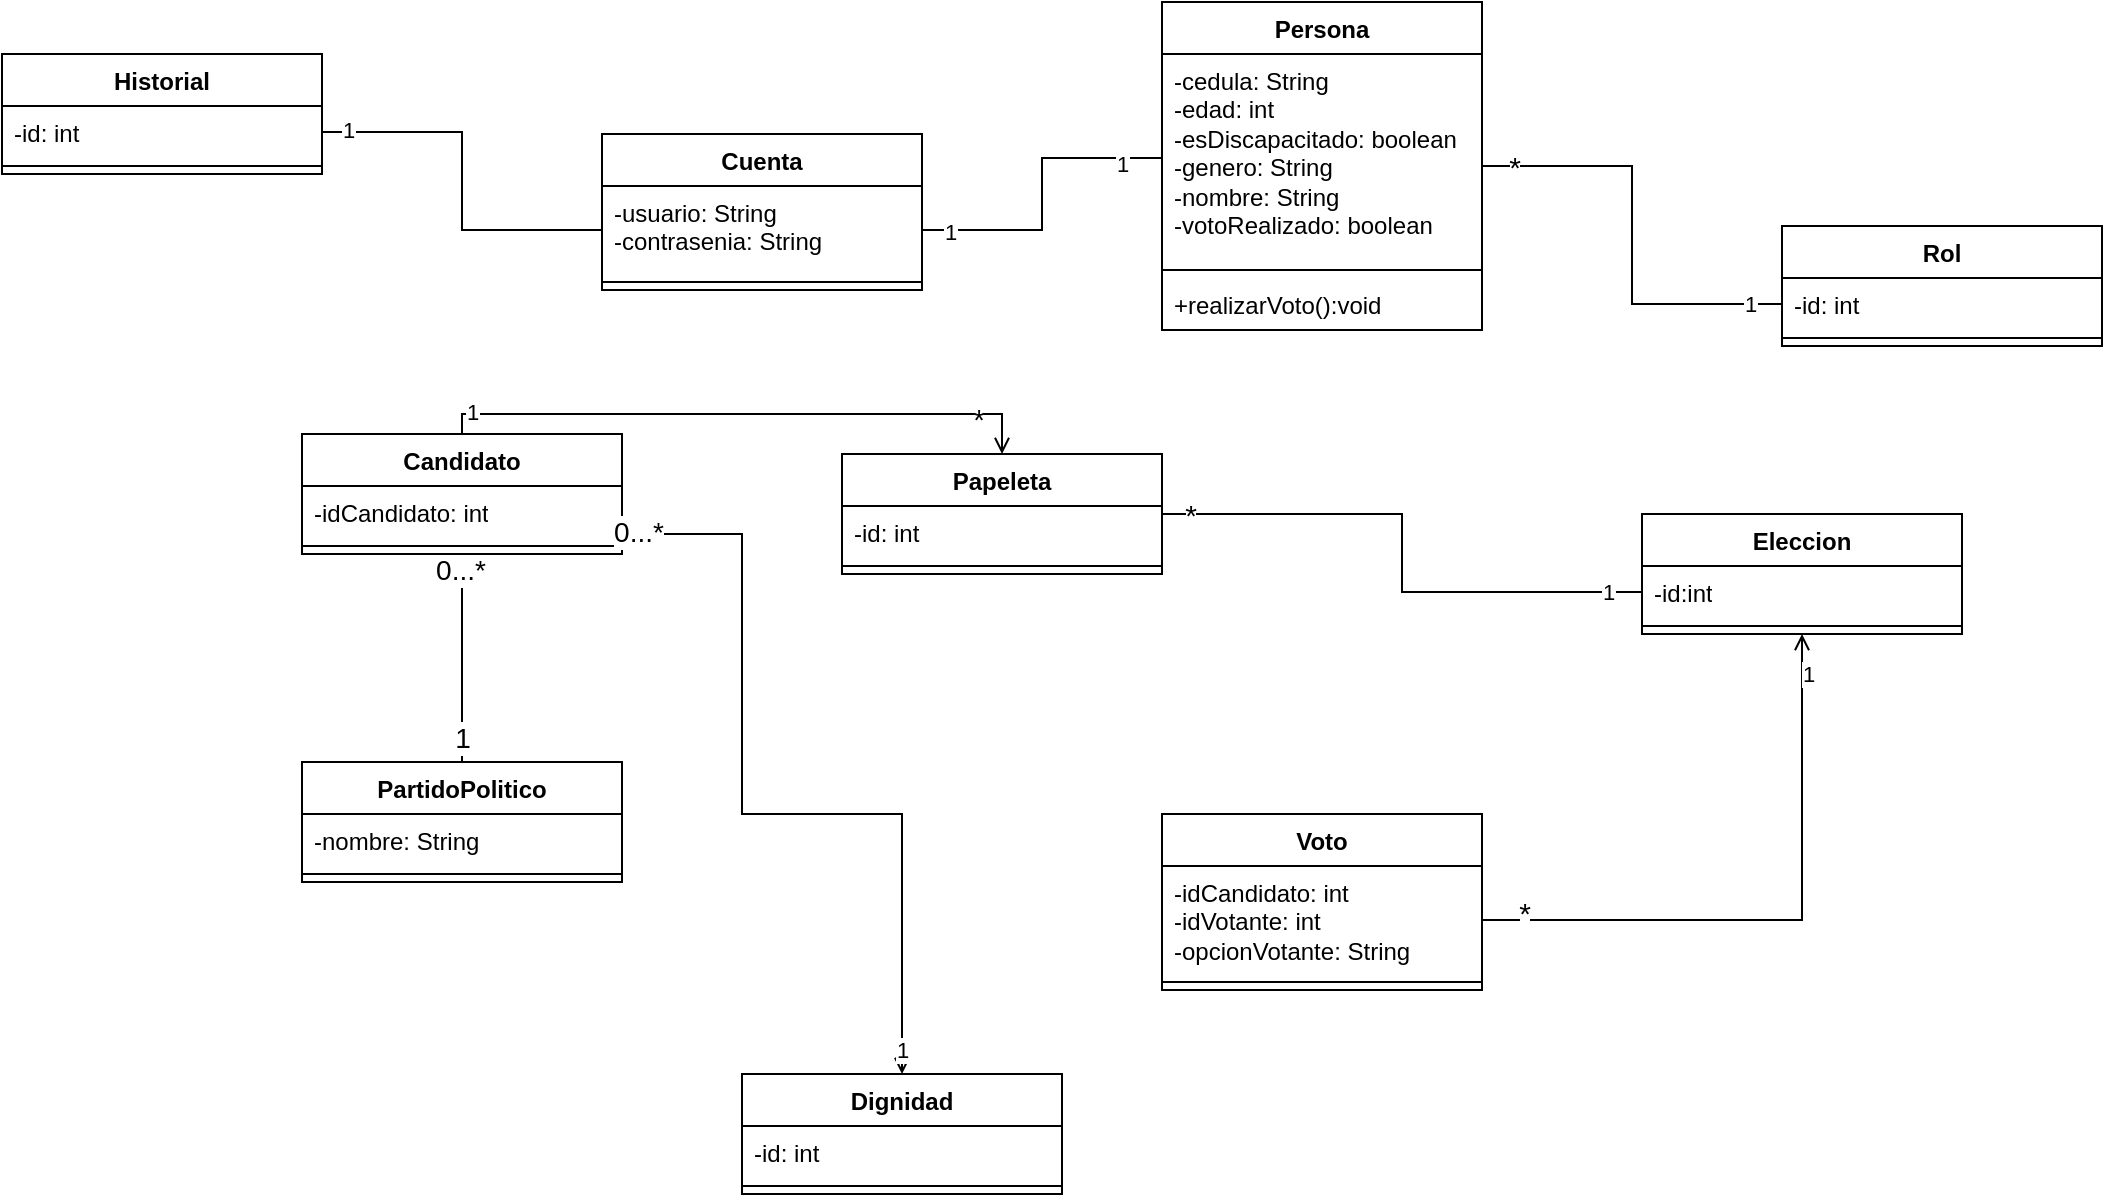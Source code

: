 <mxfile version="21.5.0" type="github">
  <diagram name="Página-1" id="prHyPreBUG_5E3eLT4iP">
    <mxGraphModel dx="954" dy="630" grid="1" gridSize="10" guides="1" tooltips="1" connect="1" arrows="1" fold="1" page="1" pageScale="1" pageWidth="1169" pageHeight="1654" math="0" shadow="0">
      <root>
        <mxCell id="0" />
        <mxCell id="1" parent="0" />
        <mxCell id="Y1fotiqVOqHZ8sBEhJWd-53" style="edgeStyle=orthogonalEdgeStyle;rounded=0;orthogonalLoop=1;jettySize=auto;html=1;entryX=0;entryY=0.5;entryDx=0;entryDy=0;endArrow=none;endFill=0;" parent="1" source="Y1fotiqVOqHZ8sBEhJWd-1" target="Y1fotiqVOqHZ8sBEhJWd-14" edge="1">
          <mxGeometry relative="1" as="geometry" />
        </mxCell>
        <mxCell id="Y1fotiqVOqHZ8sBEhJWd-60" value="1" style="edgeLabel;html=1;align=center;verticalAlign=middle;resizable=0;points=[];fontSize=11;fontFamily=Helvetica;fontColor=default;" parent="Y1fotiqVOqHZ8sBEhJWd-53" vertex="1" connectable="0">
          <mxGeometry x="0.878" relative="1" as="geometry">
            <mxPoint as="offset" />
          </mxGeometry>
        </mxCell>
        <mxCell id="Y1fotiqVOqHZ8sBEhJWd-62" value="&lt;font style=&quot;font-size: 15px;&quot;&gt;*&lt;/font&gt;" style="edgeLabel;html=1;align=center;verticalAlign=middle;resizable=0;points=[];fontSize=11;fontFamily=Helvetica;fontColor=default;" parent="Y1fotiqVOqHZ8sBEhJWd-53" vertex="1" connectable="0">
          <mxGeometry x="-0.9" relative="1" as="geometry">
            <mxPoint as="offset" />
          </mxGeometry>
        </mxCell>
        <mxCell id="Y1fotiqVOqHZ8sBEhJWd-1" value="Papeleta" style="swimlane;fontStyle=1;align=center;verticalAlign=top;childLayout=stackLayout;horizontal=1;startSize=26;horizontalStack=0;resizeParent=1;resizeParentMax=0;resizeLast=0;collapsible=1;marginBottom=0;whiteSpace=wrap;html=1;" parent="1" vertex="1">
          <mxGeometry x="460" y="240" width="160" height="60" as="geometry" />
        </mxCell>
        <mxCell id="Y1fotiqVOqHZ8sBEhJWd-2" value="-id: int" style="text;strokeColor=none;fillColor=none;align=left;verticalAlign=top;spacingLeft=4;spacingRight=4;overflow=hidden;rotatable=0;points=[[0,0.5],[1,0.5]];portConstraint=eastwest;whiteSpace=wrap;html=1;" parent="Y1fotiqVOqHZ8sBEhJWd-1" vertex="1">
          <mxGeometry y="26" width="160" height="26" as="geometry" />
        </mxCell>
        <mxCell id="Y1fotiqVOqHZ8sBEhJWd-3" value="" style="line;strokeWidth=1;fillColor=none;align=left;verticalAlign=middle;spacingTop=-1;spacingLeft=3;spacingRight=3;rotatable=0;labelPosition=right;points=[];portConstraint=eastwest;strokeColor=inherit;" parent="Y1fotiqVOqHZ8sBEhJWd-1" vertex="1">
          <mxGeometry y="52" width="160" height="8" as="geometry" />
        </mxCell>
        <mxCell id="Y1fotiqVOqHZ8sBEhJWd-44" style="edgeStyle=orthogonalEdgeStyle;rounded=0;orthogonalLoop=1;jettySize=auto;html=1;entryX=0;entryY=0.5;entryDx=0;entryDy=0;endArrow=none;endFill=0;" parent="1" source="Y1fotiqVOqHZ8sBEhJWd-5" target="Y1fotiqVOqHZ8sBEhJWd-10" edge="1">
          <mxGeometry relative="1" as="geometry" />
        </mxCell>
        <mxCell id="Y1fotiqVOqHZ8sBEhJWd-56" value="1" style="edgeLabel;html=1;align=center;verticalAlign=middle;resizable=0;points=[];fontSize=11;fontFamily=Helvetica;fontColor=default;" parent="Y1fotiqVOqHZ8sBEhJWd-44" vertex="1" connectable="0">
          <mxGeometry x="0.842" relative="1" as="geometry">
            <mxPoint x="1" as="offset" />
          </mxGeometry>
        </mxCell>
        <mxCell id="Y1fotiqVOqHZ8sBEhJWd-57" value="&lt;font style=&quot;font-size: 15px;&quot;&gt;*&lt;/font&gt;" style="edgeLabel;html=1;align=center;verticalAlign=middle;resizable=0;points=[];fontSize=11;fontFamily=Helvetica;fontColor=default;" parent="Y1fotiqVOqHZ8sBEhJWd-44" vertex="1" connectable="0">
          <mxGeometry x="-0.855" relative="1" as="geometry">
            <mxPoint as="offset" />
          </mxGeometry>
        </mxCell>
        <mxCell id="Y1fotiqVOqHZ8sBEhJWd-5" value="Persona" style="swimlane;fontStyle=1;align=center;verticalAlign=top;childLayout=stackLayout;horizontal=1;startSize=26;horizontalStack=0;resizeParent=1;resizeParentMax=0;resizeLast=0;collapsible=1;marginBottom=0;whiteSpace=wrap;html=1;" parent="1" vertex="1">
          <mxGeometry x="620" y="14" width="160" height="164" as="geometry" />
        </mxCell>
        <mxCell id="Y1fotiqVOqHZ8sBEhJWd-6" value="-cedula: String&lt;br&gt;-edad: int&lt;br&gt;-esDiscapacitado: boolean&lt;br&gt;-genero: String&lt;br&gt;-nombre: String&lt;br&gt;-votoRealizado: boolean" style="text;strokeColor=none;fillColor=none;align=left;verticalAlign=top;spacingLeft=4;spacingRight=4;overflow=hidden;rotatable=0;points=[[0,0.5],[1,0.5]];portConstraint=eastwest;whiteSpace=wrap;html=1;" parent="Y1fotiqVOqHZ8sBEhJWd-5" vertex="1">
          <mxGeometry y="26" width="160" height="104" as="geometry" />
        </mxCell>
        <mxCell id="Y1fotiqVOqHZ8sBEhJWd-7" value="" style="line;strokeWidth=1;fillColor=none;align=left;verticalAlign=middle;spacingTop=-1;spacingLeft=3;spacingRight=3;rotatable=0;labelPosition=right;points=[];portConstraint=eastwest;strokeColor=inherit;" parent="Y1fotiqVOqHZ8sBEhJWd-5" vertex="1">
          <mxGeometry y="130" width="160" height="8" as="geometry" />
        </mxCell>
        <mxCell id="Y1fotiqVOqHZ8sBEhJWd-8" value="+realizarVoto():void" style="text;strokeColor=none;fillColor=none;align=left;verticalAlign=top;spacingLeft=4;spacingRight=4;overflow=hidden;rotatable=0;points=[[0,0.5],[1,0.5]];portConstraint=eastwest;whiteSpace=wrap;html=1;" parent="Y1fotiqVOqHZ8sBEhJWd-5" vertex="1">
          <mxGeometry y="138" width="160" height="26" as="geometry" />
        </mxCell>
        <mxCell id="Y1fotiqVOqHZ8sBEhJWd-9" value="Rol" style="swimlane;fontStyle=1;align=center;verticalAlign=top;childLayout=stackLayout;horizontal=1;startSize=26;horizontalStack=0;resizeParent=1;resizeParentMax=0;resizeLast=0;collapsible=1;marginBottom=0;whiteSpace=wrap;html=1;" parent="1" vertex="1">
          <mxGeometry x="930" y="126" width="160" height="60" as="geometry" />
        </mxCell>
        <mxCell id="Y1fotiqVOqHZ8sBEhJWd-10" value="-id: int" style="text;strokeColor=none;fillColor=none;align=left;verticalAlign=top;spacingLeft=4;spacingRight=4;overflow=hidden;rotatable=0;points=[[0,0.5],[1,0.5]];portConstraint=eastwest;whiteSpace=wrap;html=1;" parent="Y1fotiqVOqHZ8sBEhJWd-9" vertex="1">
          <mxGeometry y="26" width="160" height="26" as="geometry" />
        </mxCell>
        <mxCell id="Y1fotiqVOqHZ8sBEhJWd-11" value="" style="line;strokeWidth=1;fillColor=none;align=left;verticalAlign=middle;spacingTop=-1;spacingLeft=3;spacingRight=3;rotatable=0;labelPosition=right;points=[];portConstraint=eastwest;strokeColor=inherit;" parent="Y1fotiqVOqHZ8sBEhJWd-9" vertex="1">
          <mxGeometry y="52" width="160" height="8" as="geometry" />
        </mxCell>
        <mxCell id="Y1fotiqVOqHZ8sBEhJWd-51" style="edgeStyle=orthogonalEdgeStyle;rounded=0;orthogonalLoop=1;jettySize=auto;html=1;entryX=1;entryY=0.5;entryDx=0;entryDy=0;endArrow=none;endFill=0;startArrow=open;startFill=0;targetPerimeterSpacing=12;sourcePerimeterSpacing=0;endSize=7;" parent="1" source="Y1fotiqVOqHZ8sBEhJWd-13" target="Y1fotiqVOqHZ8sBEhJWd-18" edge="1">
          <mxGeometry relative="1" as="geometry" />
        </mxCell>
        <mxCell id="Y1fotiqVOqHZ8sBEhJWd-59" value="1" style="edgeLabel;html=1;align=center;verticalAlign=middle;resizable=0;points=[];fontSize=11;fontFamily=Helvetica;fontColor=default;" parent="Y1fotiqVOqHZ8sBEhJWd-51" vertex="1" connectable="0">
          <mxGeometry x="-0.872" y="3" relative="1" as="geometry">
            <mxPoint as="offset" />
          </mxGeometry>
        </mxCell>
        <mxCell id="Y1fotiqVOqHZ8sBEhJWd-61" value="&lt;font style=&quot;font-size: 15px;&quot;&gt;*&lt;/font&gt;" style="edgeLabel;html=1;align=center;verticalAlign=middle;resizable=0;points=[];fontSize=11;fontFamily=Helvetica;fontColor=default;" parent="Y1fotiqVOqHZ8sBEhJWd-51" vertex="1" connectable="0">
          <mxGeometry x="0.864" y="-4" relative="1" as="geometry">
            <mxPoint as="offset" />
          </mxGeometry>
        </mxCell>
        <mxCell id="Y1fotiqVOqHZ8sBEhJWd-13" value="Eleccion" style="swimlane;fontStyle=1;align=center;verticalAlign=top;childLayout=stackLayout;horizontal=1;startSize=26;horizontalStack=0;resizeParent=1;resizeParentMax=0;resizeLast=0;collapsible=1;marginBottom=0;whiteSpace=wrap;html=1;" parent="1" vertex="1">
          <mxGeometry x="860" y="270" width="160" height="60" as="geometry" />
        </mxCell>
        <mxCell id="Y1fotiqVOqHZ8sBEhJWd-14" value="-id:int" style="text;strokeColor=none;fillColor=none;align=left;verticalAlign=top;spacingLeft=4;spacingRight=4;overflow=hidden;rotatable=0;points=[[0,0.5],[1,0.5]];portConstraint=eastwest;whiteSpace=wrap;html=1;" parent="Y1fotiqVOqHZ8sBEhJWd-13" vertex="1">
          <mxGeometry y="26" width="160" height="26" as="geometry" />
        </mxCell>
        <mxCell id="Y1fotiqVOqHZ8sBEhJWd-15" value="" style="line;strokeWidth=1;fillColor=none;align=left;verticalAlign=middle;spacingTop=-1;spacingLeft=3;spacingRight=3;rotatable=0;labelPosition=right;points=[];portConstraint=eastwest;strokeColor=inherit;" parent="Y1fotiqVOqHZ8sBEhJWd-13" vertex="1">
          <mxGeometry y="52" width="160" height="8" as="geometry" />
        </mxCell>
        <mxCell id="Y1fotiqVOqHZ8sBEhJWd-17" value="Voto" style="swimlane;fontStyle=1;align=center;verticalAlign=top;childLayout=stackLayout;horizontal=1;startSize=26;horizontalStack=0;resizeParent=1;resizeParentMax=0;resizeLast=0;collapsible=1;marginBottom=0;whiteSpace=wrap;html=1;" parent="1" vertex="1">
          <mxGeometry x="620" y="420" width="160" height="88" as="geometry" />
        </mxCell>
        <mxCell id="Y1fotiqVOqHZ8sBEhJWd-18" value="-idCandidato: int&lt;br&gt;-idVotante: int&lt;br&gt;-opcionVotante: String" style="text;strokeColor=none;fillColor=none;align=left;verticalAlign=top;spacingLeft=4;spacingRight=4;overflow=hidden;rotatable=0;points=[[0,0.5],[1,0.5]];portConstraint=eastwest;whiteSpace=wrap;html=1;" parent="Y1fotiqVOqHZ8sBEhJWd-17" vertex="1">
          <mxGeometry y="26" width="160" height="54" as="geometry" />
        </mxCell>
        <mxCell id="Y1fotiqVOqHZ8sBEhJWd-19" value="" style="line;strokeWidth=1;fillColor=none;align=left;verticalAlign=middle;spacingTop=-1;spacingLeft=3;spacingRight=3;rotatable=0;labelPosition=right;points=[];portConstraint=eastwest;strokeColor=inherit;" parent="Y1fotiqVOqHZ8sBEhJWd-17" vertex="1">
          <mxGeometry y="80" width="160" height="8" as="geometry" />
        </mxCell>
        <mxCell id="Y1fotiqVOqHZ8sBEhJWd-21" value="Dignidad" style="swimlane;fontStyle=1;align=center;verticalAlign=top;childLayout=stackLayout;horizontal=1;startSize=26;horizontalStack=0;resizeParent=1;resizeParentMax=0;resizeLast=0;collapsible=1;marginBottom=0;whiteSpace=wrap;html=1;" parent="1" vertex="1">
          <mxGeometry x="410" y="550" width="160" height="60" as="geometry" />
        </mxCell>
        <mxCell id="Y1fotiqVOqHZ8sBEhJWd-22" value="-id: int" style="text;strokeColor=none;fillColor=none;align=left;verticalAlign=top;spacingLeft=4;spacingRight=4;overflow=hidden;rotatable=0;points=[[0,0.5],[1,0.5]];portConstraint=eastwest;whiteSpace=wrap;html=1;" parent="Y1fotiqVOqHZ8sBEhJWd-21" vertex="1">
          <mxGeometry y="26" width="160" height="26" as="geometry" />
        </mxCell>
        <mxCell id="Y1fotiqVOqHZ8sBEhJWd-23" value="" style="line;strokeWidth=1;fillColor=none;align=left;verticalAlign=middle;spacingTop=-1;spacingLeft=3;spacingRight=3;rotatable=0;labelPosition=right;points=[];portConstraint=eastwest;strokeColor=inherit;" parent="Y1fotiqVOqHZ8sBEhJWd-21" vertex="1">
          <mxGeometry y="52" width="160" height="8" as="geometry" />
        </mxCell>
        <mxCell id="Y1fotiqVOqHZ8sBEhJWd-25" value="PartidoPolitico" style="swimlane;fontStyle=1;align=center;verticalAlign=top;childLayout=stackLayout;horizontal=1;startSize=26;horizontalStack=0;resizeParent=1;resizeParentMax=0;resizeLast=0;collapsible=1;marginBottom=0;whiteSpace=wrap;html=1;" parent="1" vertex="1">
          <mxGeometry x="190" y="394" width="160" height="60" as="geometry" />
        </mxCell>
        <mxCell id="Y1fotiqVOqHZ8sBEhJWd-26" value="-nombre: String" style="text;strokeColor=none;fillColor=none;align=left;verticalAlign=top;spacingLeft=4;spacingRight=4;overflow=hidden;rotatable=0;points=[[0,0.5],[1,0.5]];portConstraint=eastwest;whiteSpace=wrap;html=1;" parent="Y1fotiqVOqHZ8sBEhJWd-25" vertex="1">
          <mxGeometry y="26" width="160" height="26" as="geometry" />
        </mxCell>
        <mxCell id="Y1fotiqVOqHZ8sBEhJWd-27" value="" style="line;strokeWidth=1;fillColor=none;align=left;verticalAlign=middle;spacingTop=-1;spacingLeft=3;spacingRight=3;rotatable=0;labelPosition=right;points=[];portConstraint=eastwest;strokeColor=inherit;" parent="Y1fotiqVOqHZ8sBEhJWd-25" vertex="1">
          <mxGeometry y="52" width="160" height="8" as="geometry" />
        </mxCell>
        <mxCell id="Y1fotiqVOqHZ8sBEhJWd-50" style="edgeStyle=orthogonalEdgeStyle;rounded=0;orthogonalLoop=1;jettySize=auto;html=1;entryX=0.5;entryY=0;entryDx=0;entryDy=0;endArrow=none;endFill=0;" parent="1" source="Y1fotiqVOqHZ8sBEhJWd-29" target="Y1fotiqVOqHZ8sBEhJWd-25" edge="1">
          <mxGeometry relative="1" as="geometry" />
        </mxCell>
        <mxCell id="Y1fotiqVOqHZ8sBEhJWd-67" value="&lt;font style=&quot;font-size: 14px;&quot;&gt;0...*&lt;/font&gt;" style="edgeLabel;html=1;align=center;verticalAlign=middle;resizable=0;points=[];fontSize=11;fontFamily=Helvetica;fontColor=default;" parent="Y1fotiqVOqHZ8sBEhJWd-50" vertex="1" connectable="0">
          <mxGeometry x="-0.855" y="-1" relative="1" as="geometry">
            <mxPoint as="offset" />
          </mxGeometry>
        </mxCell>
        <mxCell id="Y1fotiqVOqHZ8sBEhJWd-68" value="&lt;font style=&quot;font-size: 14px;&quot;&gt;1&lt;/font&gt;" style="edgeLabel;html=1;align=center;verticalAlign=middle;resizable=0;points=[];fontSize=11;fontFamily=Helvetica;fontColor=default;" parent="Y1fotiqVOqHZ8sBEhJWd-50" vertex="1" connectable="0">
          <mxGeometry x="0.769" relative="1" as="geometry">
            <mxPoint as="offset" />
          </mxGeometry>
        </mxCell>
        <mxCell id="Y1fotiqVOqHZ8sBEhJWd-52" style="edgeStyle=orthogonalEdgeStyle;rounded=0;orthogonalLoop=1;jettySize=auto;html=1;entryX=0.5;entryY=0;entryDx=0;entryDy=0;endArrow=open;endFill=0;" parent="1" source="Y1fotiqVOqHZ8sBEhJWd-29" target="Y1fotiqVOqHZ8sBEhJWd-1" edge="1">
          <mxGeometry relative="1" as="geometry">
            <Array as="points">
              <mxPoint x="270" y="220" />
              <mxPoint x="540" y="220" />
            </Array>
          </mxGeometry>
        </mxCell>
        <mxCell id="Y1fotiqVOqHZ8sBEhJWd-63" value="&lt;font style=&quot;font-size: 15px;&quot;&gt;*&lt;/font&gt;" style="edgeLabel;html=1;align=center;verticalAlign=middle;resizable=0;points=[];fontSize=11;fontFamily=Helvetica;fontColor=default;" parent="Y1fotiqVOqHZ8sBEhJWd-52" vertex="1" connectable="0">
          <mxGeometry x="0.782" y="-2" relative="1" as="geometry">
            <mxPoint as="offset" />
          </mxGeometry>
        </mxCell>
        <mxCell id="Y1fotiqVOqHZ8sBEhJWd-64" value="1" style="edgeLabel;html=1;align=center;verticalAlign=middle;resizable=0;points=[];fontSize=11;fontFamily=Helvetica;fontColor=default;" parent="Y1fotiqVOqHZ8sBEhJWd-52" vertex="1" connectable="0">
          <mxGeometry x="-0.9" y="1" relative="1" as="geometry">
            <mxPoint as="offset" />
          </mxGeometry>
        </mxCell>
        <mxCell id="Y1fotiqVOqHZ8sBEhJWd-29" value="Candidato" style="swimlane;fontStyle=1;align=center;verticalAlign=top;childLayout=stackLayout;horizontal=1;startSize=26;horizontalStack=0;resizeParent=1;resizeParentMax=0;resizeLast=0;collapsible=1;marginBottom=0;whiteSpace=wrap;html=1;" parent="1" vertex="1">
          <mxGeometry x="190" y="230" width="160" height="60" as="geometry" />
        </mxCell>
        <mxCell id="Y1fotiqVOqHZ8sBEhJWd-30" value="-idCandidato: int" style="text;strokeColor=none;fillColor=none;align=left;verticalAlign=top;spacingLeft=4;spacingRight=4;overflow=hidden;rotatable=0;points=[[0,0.5],[1,0.5]];portConstraint=eastwest;whiteSpace=wrap;html=1;" parent="Y1fotiqVOqHZ8sBEhJWd-29" vertex="1">
          <mxGeometry y="26" width="160" height="26" as="geometry" />
        </mxCell>
        <mxCell id="Y1fotiqVOqHZ8sBEhJWd-31" value="" style="line;strokeWidth=1;fillColor=none;align=left;verticalAlign=middle;spacingTop=-1;spacingLeft=3;spacingRight=3;rotatable=0;labelPosition=right;points=[];portConstraint=eastwest;strokeColor=inherit;" parent="Y1fotiqVOqHZ8sBEhJWd-29" vertex="1">
          <mxGeometry y="52" width="160" height="8" as="geometry" />
        </mxCell>
        <mxCell id="Y1fotiqVOqHZ8sBEhJWd-33" value="Historial" style="swimlane;fontStyle=1;align=center;verticalAlign=top;childLayout=stackLayout;horizontal=1;startSize=26;horizontalStack=0;resizeParent=1;resizeParentMax=0;resizeLast=0;collapsible=1;marginBottom=0;whiteSpace=wrap;html=1;" parent="1" vertex="1">
          <mxGeometry x="40" y="40" width="160" height="60" as="geometry" />
        </mxCell>
        <mxCell id="Y1fotiqVOqHZ8sBEhJWd-34" value="-id: int" style="text;strokeColor=none;fillColor=none;align=left;verticalAlign=top;spacingLeft=4;spacingRight=4;overflow=hidden;rotatable=0;points=[[0,0.5],[1,0.5]];portConstraint=eastwest;whiteSpace=wrap;html=1;" parent="Y1fotiqVOqHZ8sBEhJWd-33" vertex="1">
          <mxGeometry y="26" width="160" height="26" as="geometry" />
        </mxCell>
        <mxCell id="Y1fotiqVOqHZ8sBEhJWd-35" value="" style="line;strokeWidth=1;fillColor=none;align=left;verticalAlign=middle;spacingTop=-1;spacingLeft=3;spacingRight=3;rotatable=0;labelPosition=right;points=[];portConstraint=eastwest;strokeColor=inherit;" parent="Y1fotiqVOqHZ8sBEhJWd-33" vertex="1">
          <mxGeometry y="52" width="160" height="8" as="geometry" />
        </mxCell>
        <mxCell id="Y1fotiqVOqHZ8sBEhJWd-37" value="Cuenta" style="swimlane;fontStyle=1;align=center;verticalAlign=top;childLayout=stackLayout;horizontal=1;startSize=26;horizontalStack=0;resizeParent=1;resizeParentMax=0;resizeLast=0;collapsible=1;marginBottom=0;whiteSpace=wrap;html=1;" parent="1" vertex="1">
          <mxGeometry x="340" y="80" width="160" height="78" as="geometry" />
        </mxCell>
        <mxCell id="Y1fotiqVOqHZ8sBEhJWd-38" value="-usuario: String&lt;br&gt;-contrasenia: String" style="text;strokeColor=none;fillColor=none;align=left;verticalAlign=top;spacingLeft=4;spacingRight=4;overflow=hidden;rotatable=0;points=[[0,0.5],[1,0.5]];portConstraint=eastwest;whiteSpace=wrap;html=1;" parent="Y1fotiqVOqHZ8sBEhJWd-37" vertex="1">
          <mxGeometry y="26" width="160" height="44" as="geometry" />
        </mxCell>
        <mxCell id="Y1fotiqVOqHZ8sBEhJWd-39" value="" style="line;strokeWidth=1;fillColor=none;align=left;verticalAlign=middle;spacingTop=-1;spacingLeft=3;spacingRight=3;rotatable=0;labelPosition=right;points=[];portConstraint=eastwest;strokeColor=inherit;" parent="Y1fotiqVOqHZ8sBEhJWd-37" vertex="1">
          <mxGeometry y="70" width="160" height="8" as="geometry" />
        </mxCell>
        <mxCell id="Y1fotiqVOqHZ8sBEhJWd-45" style="edgeStyle=orthogonalEdgeStyle;rounded=0;orthogonalLoop=1;jettySize=auto;html=1;entryX=1;entryY=0.5;entryDx=0;entryDy=0;endArrow=none;endFill=0;" parent="1" source="Y1fotiqVOqHZ8sBEhJWd-6" target="Y1fotiqVOqHZ8sBEhJWd-38" edge="1">
          <mxGeometry relative="1" as="geometry" />
        </mxCell>
        <mxCell id="Y1fotiqVOqHZ8sBEhJWd-54" value="1" style="edgeLabel;html=1;align=center;verticalAlign=middle;resizable=0;points=[];fontSize=11;fontFamily=Helvetica;fontColor=default;" parent="Y1fotiqVOqHZ8sBEhJWd-45" vertex="1" connectable="0">
          <mxGeometry x="0.828" y="1" relative="1" as="geometry">
            <mxPoint as="offset" />
          </mxGeometry>
        </mxCell>
        <mxCell id="Y1fotiqVOqHZ8sBEhJWd-58" value="1" style="edgeLabel;html=1;align=center;verticalAlign=middle;resizable=0;points=[];fontSize=11;fontFamily=Helvetica;fontColor=default;" parent="Y1fotiqVOqHZ8sBEhJWd-45" vertex="1" connectable="0">
          <mxGeometry x="-0.735" y="3" relative="1" as="geometry">
            <mxPoint as="offset" />
          </mxGeometry>
        </mxCell>
        <mxCell id="Y1fotiqVOqHZ8sBEhJWd-46" style="edgeStyle=orthogonalEdgeStyle;rounded=0;orthogonalLoop=1;jettySize=auto;html=1;entryX=1;entryY=0.5;entryDx=0;entryDy=0;endArrow=none;endFill=0;" parent="1" source="Y1fotiqVOqHZ8sBEhJWd-38" target="Y1fotiqVOqHZ8sBEhJWd-34" edge="1">
          <mxGeometry relative="1" as="geometry" />
        </mxCell>
        <mxCell id="Y1fotiqVOqHZ8sBEhJWd-55" value="1" style="edgeLabel;html=1;align=center;verticalAlign=middle;resizable=0;points=[];fontSize=11;fontFamily=Helvetica;fontColor=default;" parent="Y1fotiqVOqHZ8sBEhJWd-46" vertex="1" connectable="0">
          <mxGeometry x="0.863" y="-1" relative="1" as="geometry">
            <mxPoint as="offset" />
          </mxGeometry>
        </mxCell>
        <mxCell id="Y1fotiqVOqHZ8sBEhJWd-49" style="edgeStyle=orthogonalEdgeStyle;rounded=0;orthogonalLoop=1;jettySize=auto;html=1;entryX=0.5;entryY=0;entryDx=0;entryDy=0;endArrow=open;endFill=0;" parent="1" source="Y1fotiqVOqHZ8sBEhJWd-30" target="Y1fotiqVOqHZ8sBEhJWd-21" edge="1">
          <mxGeometry relative="1" as="geometry">
            <Array as="points">
              <mxPoint x="410" y="280" />
              <mxPoint x="410" y="420" />
              <mxPoint x="490" y="420" />
            </Array>
          </mxGeometry>
        </mxCell>
        <mxCell id="Y1fotiqVOqHZ8sBEhJWd-65" value="&lt;font style=&quot;font-size: 14px;&quot;&gt;0...*&lt;/font&gt;" style="edgeLabel;html=1;align=center;verticalAlign=middle;resizable=0;points=[];fontSize=11;fontFamily=Helvetica;fontColor=default;" parent="Y1fotiqVOqHZ8sBEhJWd-49" vertex="1" connectable="0">
          <mxGeometry x="-0.964" y="1" relative="1" as="geometry">
            <mxPoint as="offset" />
          </mxGeometry>
        </mxCell>
        <mxCell id="Y1fotiqVOqHZ8sBEhJWd-66" value="1" style="edgeLabel;html=1;align=center;verticalAlign=middle;resizable=0;points=[];fontSize=11;fontFamily=Helvetica;fontColor=default;" parent="Y1fotiqVOqHZ8sBEhJWd-49" vertex="1" connectable="0">
          <mxGeometry x="0.938" relative="1" as="geometry">
            <mxPoint as="offset" />
          </mxGeometry>
        </mxCell>
      </root>
    </mxGraphModel>
  </diagram>
</mxfile>

